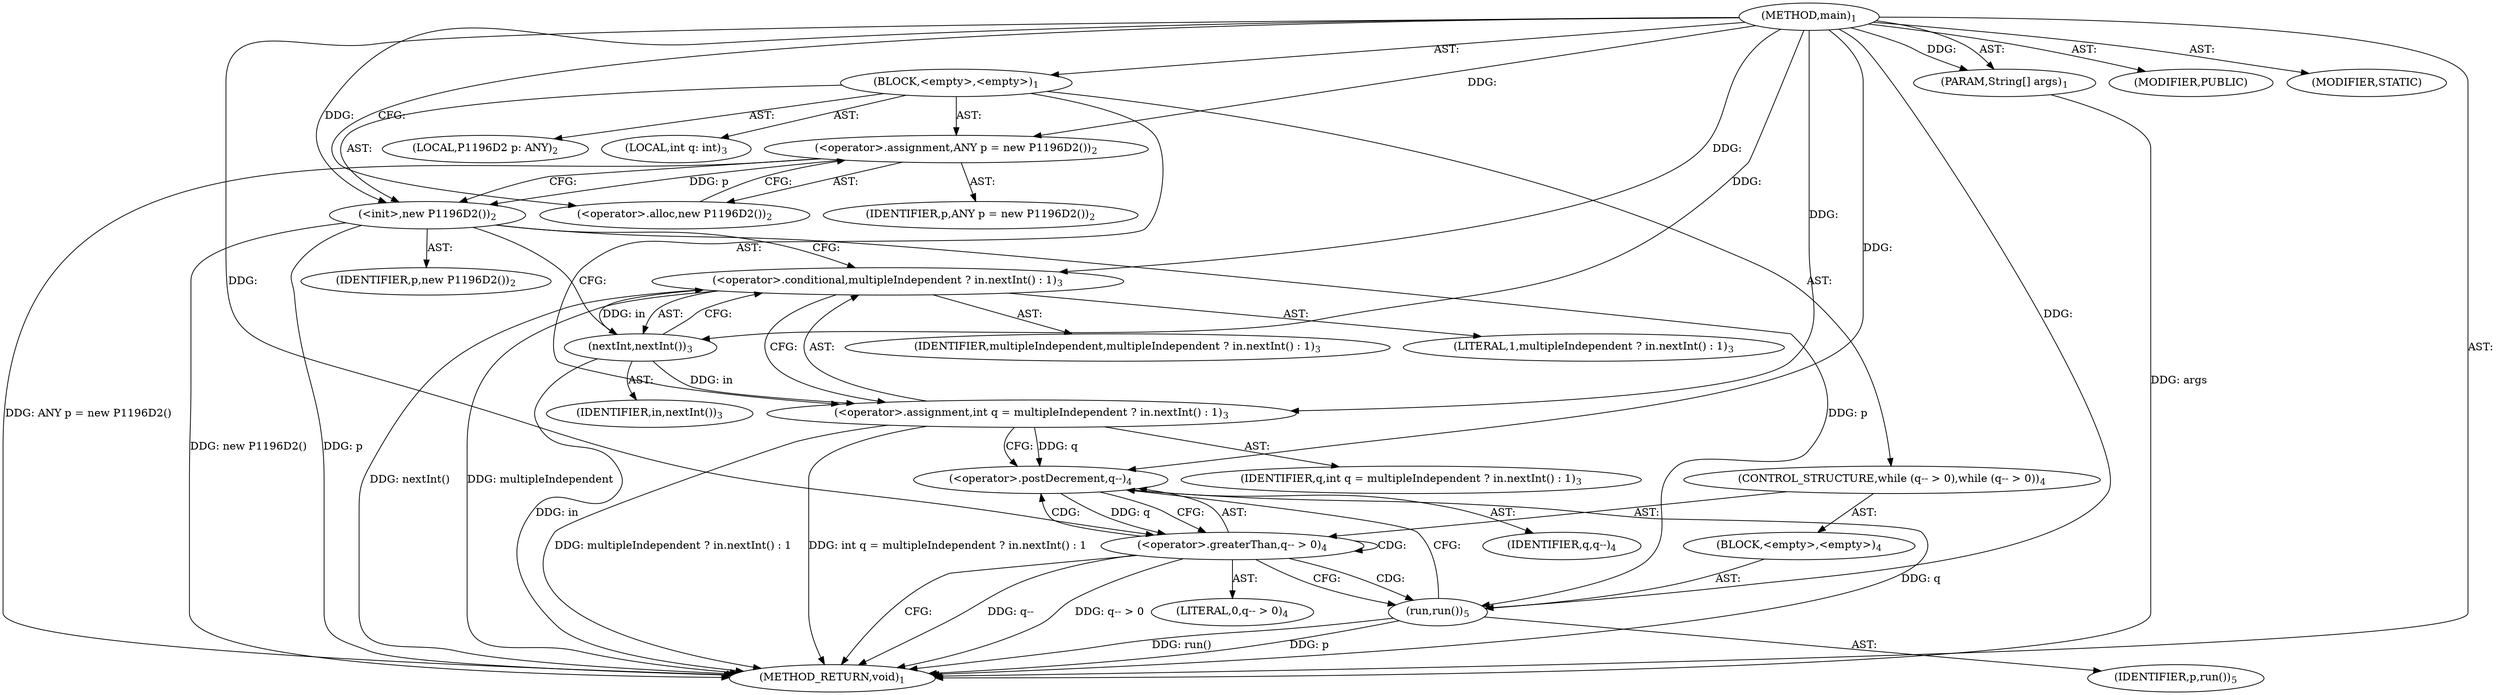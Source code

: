 digraph "main" {  
"19" [label = <(METHOD,main)<SUB>1</SUB>> ]
"20" [label = <(PARAM,String[] args)<SUB>1</SUB>> ]
"21" [label = <(BLOCK,&lt;empty&gt;,&lt;empty&gt;)<SUB>1</SUB>> ]
"4" [label = <(LOCAL,P1196D2 p: ANY)<SUB>2</SUB>> ]
"22" [label = <(&lt;operator&gt;.assignment,ANY p = new P1196D2())<SUB>2</SUB>> ]
"23" [label = <(IDENTIFIER,p,ANY p = new P1196D2())<SUB>2</SUB>> ]
"24" [label = <(&lt;operator&gt;.alloc,new P1196D2())<SUB>2</SUB>> ]
"25" [label = <(&lt;init&gt;,new P1196D2())<SUB>2</SUB>> ]
"3" [label = <(IDENTIFIER,p,new P1196D2())<SUB>2</SUB>> ]
"26" [label = <(LOCAL,int q: int)<SUB>3</SUB>> ]
"27" [label = <(&lt;operator&gt;.assignment,int q = multipleIndependent ? in.nextInt() : 1)<SUB>3</SUB>> ]
"28" [label = <(IDENTIFIER,q,int q = multipleIndependent ? in.nextInt() : 1)<SUB>3</SUB>> ]
"29" [label = <(&lt;operator&gt;.conditional,multipleIndependent ? in.nextInt() : 1)<SUB>3</SUB>> ]
"30" [label = <(IDENTIFIER,multipleIndependent,multipleIndependent ? in.nextInt() : 1)<SUB>3</SUB>> ]
"31" [label = <(nextInt,nextInt())<SUB>3</SUB>> ]
"32" [label = <(IDENTIFIER,in,nextInt())<SUB>3</SUB>> ]
"33" [label = <(LITERAL,1,multipleIndependent ? in.nextInt() : 1)<SUB>3</SUB>> ]
"34" [label = <(CONTROL_STRUCTURE,while (q-- &gt; 0),while (q-- &gt; 0))<SUB>4</SUB>> ]
"35" [label = <(&lt;operator&gt;.greaterThan,q-- &gt; 0)<SUB>4</SUB>> ]
"36" [label = <(&lt;operator&gt;.postDecrement,q--)<SUB>4</SUB>> ]
"37" [label = <(IDENTIFIER,q,q--)<SUB>4</SUB>> ]
"38" [label = <(LITERAL,0,q-- &gt; 0)<SUB>4</SUB>> ]
"39" [label = <(BLOCK,&lt;empty&gt;,&lt;empty&gt;)<SUB>4</SUB>> ]
"40" [label = <(run,run())<SUB>5</SUB>> ]
"41" [label = <(IDENTIFIER,p,run())<SUB>5</SUB>> ]
"42" [label = <(MODIFIER,PUBLIC)> ]
"43" [label = <(MODIFIER,STATIC)> ]
"44" [label = <(METHOD_RETURN,void)<SUB>1</SUB>> ]
  "19" -> "20"  [ label = "AST: "] 
  "19" -> "21"  [ label = "AST: "] 
  "19" -> "42"  [ label = "AST: "] 
  "19" -> "43"  [ label = "AST: "] 
  "19" -> "44"  [ label = "AST: "] 
  "21" -> "4"  [ label = "AST: "] 
  "21" -> "22"  [ label = "AST: "] 
  "21" -> "25"  [ label = "AST: "] 
  "21" -> "26"  [ label = "AST: "] 
  "21" -> "27"  [ label = "AST: "] 
  "21" -> "34"  [ label = "AST: "] 
  "22" -> "23"  [ label = "AST: "] 
  "22" -> "24"  [ label = "AST: "] 
  "25" -> "3"  [ label = "AST: "] 
  "27" -> "28"  [ label = "AST: "] 
  "27" -> "29"  [ label = "AST: "] 
  "29" -> "30"  [ label = "AST: "] 
  "29" -> "31"  [ label = "AST: "] 
  "29" -> "33"  [ label = "AST: "] 
  "31" -> "32"  [ label = "AST: "] 
  "34" -> "35"  [ label = "AST: "] 
  "34" -> "39"  [ label = "AST: "] 
  "35" -> "36"  [ label = "AST: "] 
  "35" -> "38"  [ label = "AST: "] 
  "36" -> "37"  [ label = "AST: "] 
  "39" -> "40"  [ label = "AST: "] 
  "40" -> "41"  [ label = "AST: "] 
  "22" -> "25"  [ label = "CFG: "] 
  "25" -> "31"  [ label = "CFG: "] 
  "25" -> "29"  [ label = "CFG: "] 
  "27" -> "36"  [ label = "CFG: "] 
  "24" -> "22"  [ label = "CFG: "] 
  "29" -> "27"  [ label = "CFG: "] 
  "35" -> "44"  [ label = "CFG: "] 
  "35" -> "40"  [ label = "CFG: "] 
  "31" -> "29"  [ label = "CFG: "] 
  "36" -> "35"  [ label = "CFG: "] 
  "40" -> "36"  [ label = "CFG: "] 
  "19" -> "24"  [ label = "CFG: "] 
  "20" -> "44"  [ label = "DDG: args"] 
  "22" -> "44"  [ label = "DDG: ANY p = new P1196D2()"] 
  "25" -> "44"  [ label = "DDG: p"] 
  "25" -> "44"  [ label = "DDG: new P1196D2()"] 
  "29" -> "44"  [ label = "DDG: nextInt()"] 
  "27" -> "44"  [ label = "DDG: multipleIndependent ? in.nextInt() : 1"] 
  "27" -> "44"  [ label = "DDG: int q = multipleIndependent ? in.nextInt() : 1"] 
  "36" -> "44"  [ label = "DDG: q"] 
  "35" -> "44"  [ label = "DDG: q--"] 
  "35" -> "44"  [ label = "DDG: q-- &gt; 0"] 
  "40" -> "44"  [ label = "DDG: p"] 
  "40" -> "44"  [ label = "DDG: run()"] 
  "31" -> "44"  [ label = "DDG: in"] 
  "29" -> "44"  [ label = "DDG: multipleIndependent"] 
  "19" -> "20"  [ label = "DDG: "] 
  "19" -> "22"  [ label = "DDG: "] 
  "31" -> "27"  [ label = "DDG: in"] 
  "19" -> "27"  [ label = "DDG: "] 
  "22" -> "25"  [ label = "DDG: p"] 
  "19" -> "25"  [ label = "DDG: "] 
  "31" -> "29"  [ label = "DDG: in"] 
  "19" -> "29"  [ label = "DDG: "] 
  "36" -> "35"  [ label = "DDG: q"] 
  "19" -> "35"  [ label = "DDG: "] 
  "19" -> "31"  [ label = "DDG: "] 
  "27" -> "36"  [ label = "DDG: q"] 
  "19" -> "36"  [ label = "DDG: "] 
  "25" -> "40"  [ label = "DDG: p"] 
  "19" -> "40"  [ label = "DDG: "] 
  "35" -> "40"  [ label = "CDG: "] 
  "35" -> "36"  [ label = "CDG: "] 
  "35" -> "35"  [ label = "CDG: "] 
}
